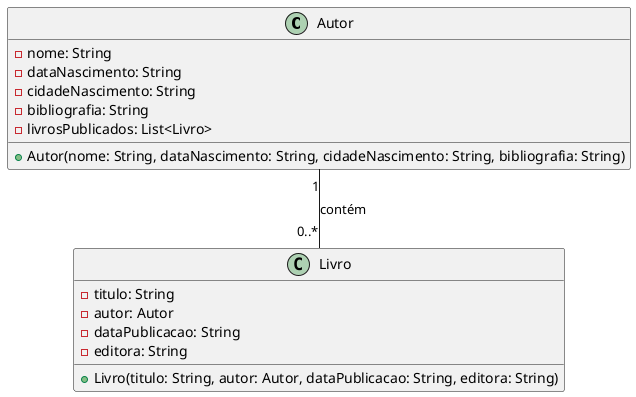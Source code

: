 @startuml
' !theme bluegray

class Autor {
    -nome: String
    -dataNascimento: String
    -cidadeNascimento: String
    -bibliografia: String
    -livrosPublicados: List<Livro>
    +Autor(nome: String, dataNascimento: String, cidadeNascimento: String, bibliografia: String)
}

class Livro {
    -titulo: String
    -autor: Autor
    -dataPublicacao: String
    -editora: String
    +Livro(titulo: String, autor: Autor, dataPublicacao: String, editora: String)
}

Autor "1" -- "0..*" Livro : contém
@enduml